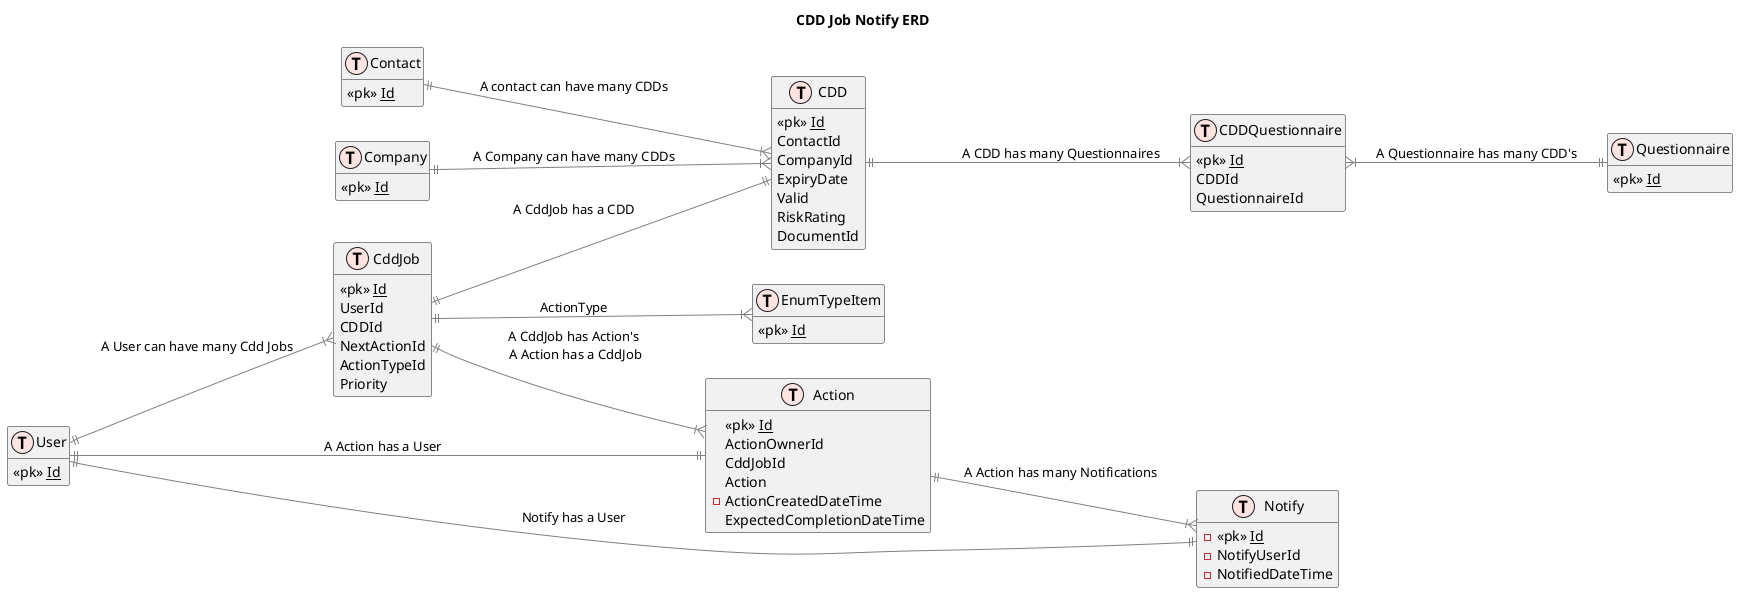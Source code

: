 @startuml

title CDD Job Notify ERD

left to right direction

!define table(x) class x << (T,mistyrose) >>   
!define view(x) class x << (V,lightblue) >>   
!define table(x) class x << (T,mistyrose) >>  
!define tr(x) class x << (R,red) >>  
!define tf(x) class x << (F,darkorange) >>   
!define af(x) class x << (F,white) >>   
!define fn(x) class x << (F,plum) >>   
!define fs(x) class x << (F,tan) >>   
!define ft(x) class x << (F,wheat) >>   
!define if(x) class x << (F,gaisboro) >>   
!define p(x) class x << (P,indianred) >>   
!define pc(x) class x << (P,lemonshiffon) >>   
!define x(x) class x << (P,linen) >>     
!define primary_key(x) <<pk>> <u>x</u>
!define foreign_key(x) <<fk>> <b>x</b>
!define link( k, y) k }--||  y
hide methods   
hide stereotypes  
skinparam classarrowcolor gray  

table(User)
{
    primary_key(Id)
}

table(Contact)
{
    primary_key(Id)
}

table(Company)
{
    primary_key(Id)
}

table(CDD)
{
    primary_key(Id)
    ContactId
    CompanyId
    ExpiryDate
    Valid
    RiskRating
    DocumentId
}

table( CddJob)
{
    primary_key(Id)
    UserId
    CDDId
    NextActionId
    ActionTypeId
    Priority
}

table(Action)
{
    primary_key(Id)
    ActionOwnerId
    CddJobId
    Action
    -ActionCreatedDateTime
    ExpectedCompletionDateTime 
    
}

table(Notify)
{
    -primary_key(Id)
    -NotifyUserId
    -NotifiedDateTime
}

table(EnumTypeItem)
{
    primary_key(Id)
}

table( CDDQuestionnaire)
{
    primary_key(Id)
    CDDId
    QuestionnaireId
}
table(Questionnaire)
{
    primary_key(Id)
}


User ||--|{ CddJob : A User can have many Cdd Jobs
CddJob ||--|| CDD : A CddJob has a CDD
CddJob ||--|{ EnumTypeItem : ActionType
CddJob ||--|{ Action : A CddJob has Action's\n A Action has a CddJob

Action ||--|| User : A Action has a User 
Action ||--|{ Notify : A Action has many Notifications
Notify ||--|| User : Notify has a User

Contact ||--|{ CDD : A contact can have many CDDs
Company ||--|{ CDD : A Company can have many CDDs

CDD ||--|{ CDDQuestionnaire : A CDD has many Questionnaires
CDDQuestionnaire }|--|| Questionnaire : A Questionnaire has many CDD's

@enduml

